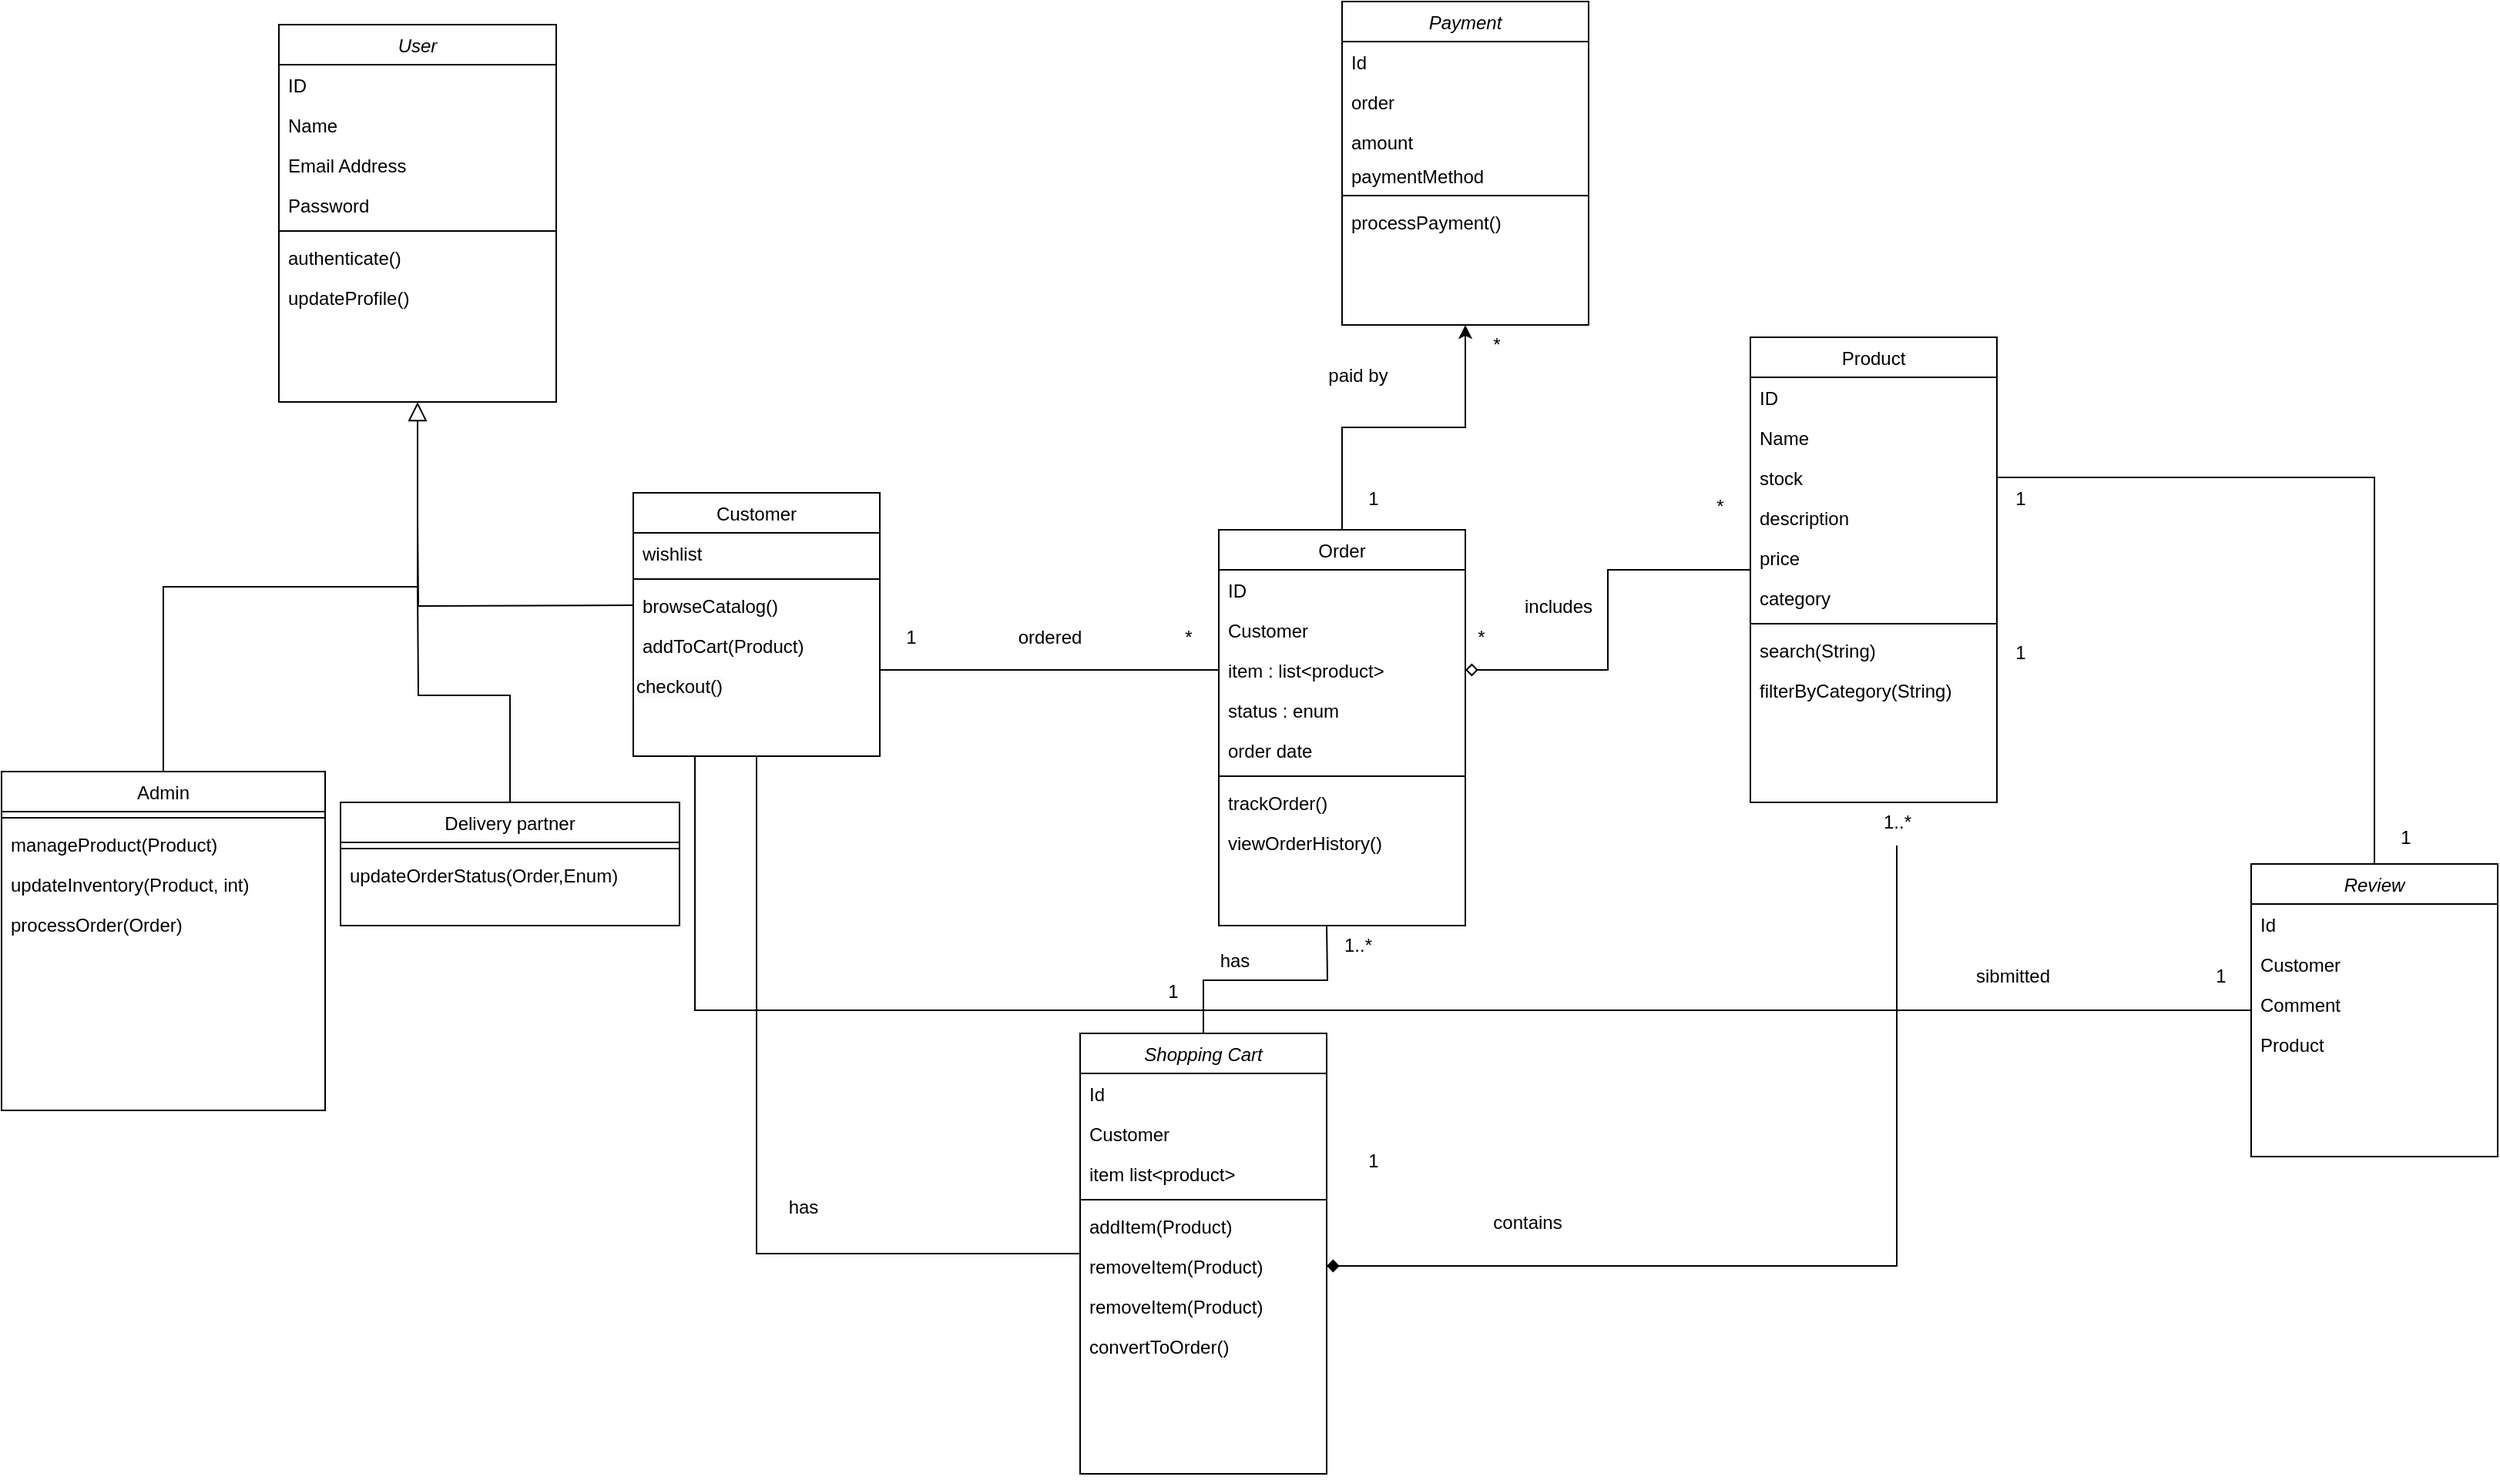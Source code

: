 <mxfile version="26.1.1">
  <diagram id="C5RBs43oDa-KdzZeNtuy" name="Page-1">
    <mxGraphModel dx="1366" dy="2364" grid="1" gridSize="10" guides="1" tooltips="1" connect="1" arrows="1" fold="1" page="1" pageScale="1" pageWidth="1169" pageHeight="1654" math="0" shadow="0">
      <root>
        <mxCell id="WIyWlLk6GJQsqaUBKTNV-0" />
        <mxCell id="WIyWlLk6GJQsqaUBKTNV-1" parent="WIyWlLk6GJQsqaUBKTNV-0" />
        <mxCell id="zkfFHV4jXpPFQw0GAbJ--0" value="User" style="swimlane;fontStyle=2;align=center;verticalAlign=top;childLayout=stackLayout;horizontal=1;startSize=26;horizontalStack=0;resizeParent=1;resizeLast=0;collapsible=1;marginBottom=0;rounded=0;shadow=0;strokeWidth=1;" parent="WIyWlLk6GJQsqaUBKTNV-1" vertex="1">
          <mxGeometry x="190" y="-105" width="180" height="245" as="geometry">
            <mxRectangle x="230" y="140" width="160" height="26" as="alternateBounds" />
          </mxGeometry>
        </mxCell>
        <mxCell id="zkfFHV4jXpPFQw0GAbJ--1" value="ID" style="text;align=left;verticalAlign=top;spacingLeft=4;spacingRight=4;overflow=hidden;rotatable=0;points=[[0,0.5],[1,0.5]];portConstraint=eastwest;" parent="zkfFHV4jXpPFQw0GAbJ--0" vertex="1">
          <mxGeometry y="26" width="180" height="26" as="geometry" />
        </mxCell>
        <mxCell id="zkfFHV4jXpPFQw0GAbJ--2" value="Name" style="text;align=left;verticalAlign=top;spacingLeft=4;spacingRight=4;overflow=hidden;rotatable=0;points=[[0,0.5],[1,0.5]];portConstraint=eastwest;rounded=0;shadow=0;html=0;" parent="zkfFHV4jXpPFQw0GAbJ--0" vertex="1">
          <mxGeometry y="52" width="180" height="26" as="geometry" />
        </mxCell>
        <mxCell id="zkfFHV4jXpPFQw0GAbJ--3" value="Email Address" style="text;align=left;verticalAlign=top;spacingLeft=4;spacingRight=4;overflow=hidden;rotatable=0;points=[[0,0.5],[1,0.5]];portConstraint=eastwest;rounded=0;shadow=0;html=0;" parent="zkfFHV4jXpPFQw0GAbJ--0" vertex="1">
          <mxGeometry y="78" width="180" height="26" as="geometry" />
        </mxCell>
        <mxCell id="zkfFHV4jXpPFQw0GAbJ--5" value="Password" style="text;align=left;verticalAlign=top;spacingLeft=4;spacingRight=4;overflow=hidden;rotatable=0;points=[[0,0.5],[1,0.5]];portConstraint=eastwest;" parent="zkfFHV4jXpPFQw0GAbJ--0" vertex="1">
          <mxGeometry y="104" width="180" height="26" as="geometry" />
        </mxCell>
        <mxCell id="NXjgZV4LSONHhaSfMvP0-121" value="" style="line;strokeWidth=1;fillColor=none;align=left;verticalAlign=middle;spacingTop=-1;spacingLeft=3;spacingRight=3;rotatable=0;labelPosition=right;points=[];portConstraint=eastwest;strokeColor=inherit;" parent="zkfFHV4jXpPFQw0GAbJ--0" vertex="1">
          <mxGeometry y="130" width="180" height="8" as="geometry" />
        </mxCell>
        <mxCell id="NXjgZV4LSONHhaSfMvP0-122" value="authenticate()" style="text;align=left;verticalAlign=top;spacingLeft=4;spacingRight=4;overflow=hidden;rotatable=0;points=[[0,0.5],[1,0.5]];portConstraint=eastwest;" parent="zkfFHV4jXpPFQw0GAbJ--0" vertex="1">
          <mxGeometry y="138" width="180" height="26" as="geometry" />
        </mxCell>
        <mxCell id="NXjgZV4LSONHhaSfMvP0-123" value="updateProfile()" style="text;align=left;verticalAlign=top;spacingLeft=4;spacingRight=4;overflow=hidden;rotatable=0;points=[[0,0.5],[1,0.5]];portConstraint=eastwest;" parent="zkfFHV4jXpPFQw0GAbJ--0" vertex="1">
          <mxGeometry y="164" width="180" height="26" as="geometry" />
        </mxCell>
        <mxCell id="zkfFHV4jXpPFQw0GAbJ--6" value="Admin" style="swimlane;fontStyle=0;align=center;verticalAlign=top;childLayout=stackLayout;horizontal=1;startSize=26;horizontalStack=0;resizeParent=1;resizeLast=0;collapsible=1;marginBottom=0;rounded=0;shadow=0;strokeWidth=1;" parent="WIyWlLk6GJQsqaUBKTNV-1" vertex="1">
          <mxGeometry x="10" y="380" width="210" height="220" as="geometry">
            <mxRectangle x="130" y="380" width="160" height="26" as="alternateBounds" />
          </mxGeometry>
        </mxCell>
        <mxCell id="zkfFHV4jXpPFQw0GAbJ--9" value="" style="line;html=1;strokeWidth=1;align=left;verticalAlign=middle;spacingTop=-1;spacingLeft=3;spacingRight=3;rotatable=0;labelPosition=right;points=[];portConstraint=eastwest;" parent="zkfFHV4jXpPFQw0GAbJ--6" vertex="1">
          <mxGeometry y="26" width="210" height="8" as="geometry" />
        </mxCell>
        <mxCell id="NXjgZV4LSONHhaSfMvP0-136" value="manageProduct(Product)" style="text;align=left;verticalAlign=top;spacingLeft=4;spacingRight=4;overflow=hidden;rotatable=0;points=[[0,0.5],[1,0.5]];portConstraint=eastwest;" parent="zkfFHV4jXpPFQw0GAbJ--6" vertex="1">
          <mxGeometry y="34" width="210" height="26" as="geometry" />
        </mxCell>
        <mxCell id="NXjgZV4LSONHhaSfMvP0-137" value="updateInventory(Product, int)" style="text;align=left;verticalAlign=top;spacingLeft=4;spacingRight=4;overflow=hidden;rotatable=0;points=[[0,0.5],[1,0.5]];portConstraint=eastwest;" parent="zkfFHV4jXpPFQw0GAbJ--6" vertex="1">
          <mxGeometry y="60" width="210" height="26" as="geometry" />
        </mxCell>
        <mxCell id="NXjgZV4LSONHhaSfMvP0-138" value="processOrder(Order)" style="text;align=left;verticalAlign=top;spacingLeft=4;spacingRight=4;overflow=hidden;rotatable=0;points=[[0,0.5],[1,0.5]];portConstraint=eastwest;" parent="zkfFHV4jXpPFQw0GAbJ--6" vertex="1">
          <mxGeometry y="86" width="210" height="26" as="geometry" />
        </mxCell>
        <mxCell id="zkfFHV4jXpPFQw0GAbJ--12" value="" style="endArrow=block;endSize=10;endFill=0;shadow=0;strokeWidth=1;rounded=0;curved=0;edgeStyle=elbowEdgeStyle;elbow=vertical;" parent="WIyWlLk6GJQsqaUBKTNV-1" source="zkfFHV4jXpPFQw0GAbJ--6" target="zkfFHV4jXpPFQw0GAbJ--0" edge="1">
          <mxGeometry width="160" relative="1" as="geometry">
            <mxPoint x="200" y="203" as="sourcePoint" />
            <mxPoint x="200" y="203" as="targetPoint" />
          </mxGeometry>
        </mxCell>
        <mxCell id="NXjgZV4LSONHhaSfMvP0-167" style="edgeStyle=orthogonalEdgeStyle;rounded=0;orthogonalLoop=1;jettySize=auto;html=1;entryX=1;entryY=0.5;entryDx=0;entryDy=0;endArrow=diamond;endFill=0;" parent="WIyWlLk6GJQsqaUBKTNV-1" source="zkfFHV4jXpPFQw0GAbJ--13" target="NXjgZV4LSONHhaSfMvP0-33" edge="1">
          <mxGeometry relative="1" as="geometry" />
        </mxCell>
        <mxCell id="zkfFHV4jXpPFQw0GAbJ--13" value="Product" style="swimlane;fontStyle=0;align=center;verticalAlign=top;childLayout=stackLayout;horizontal=1;startSize=26;horizontalStack=0;resizeParent=1;resizeLast=0;collapsible=1;marginBottom=0;rounded=0;shadow=0;strokeWidth=1;" parent="WIyWlLk6GJQsqaUBKTNV-1" vertex="1">
          <mxGeometry x="1145" y="98" width="160" height="302" as="geometry">
            <mxRectangle x="340" y="380" width="170" height="26" as="alternateBounds" />
          </mxGeometry>
        </mxCell>
        <mxCell id="zkfFHV4jXpPFQw0GAbJ--14" value="ID" style="text;align=left;verticalAlign=top;spacingLeft=4;spacingRight=4;overflow=hidden;rotatable=0;points=[[0,0.5],[1,0.5]];portConstraint=eastwest;" parent="zkfFHV4jXpPFQw0GAbJ--13" vertex="1">
          <mxGeometry y="26" width="160" height="26" as="geometry" />
        </mxCell>
        <mxCell id="zkfFHV4jXpPFQw0GAbJ--15" value="" style="line;html=1;strokeWidth=1;align=left;verticalAlign=middle;spacingTop=-1;spacingLeft=3;spacingRight=3;rotatable=0;labelPosition=right;points=[];portConstraint=eastwest;" parent="zkfFHV4jXpPFQw0GAbJ--13" vertex="1">
          <mxGeometry y="52" width="160" as="geometry" />
        </mxCell>
        <mxCell id="NXjgZV4LSONHhaSfMvP0-23" value="Name" style="text;align=left;verticalAlign=top;spacingLeft=4;spacingRight=4;overflow=hidden;rotatable=0;points=[[0,0.5],[1,0.5]];portConstraint=eastwest;" parent="zkfFHV4jXpPFQw0GAbJ--13" vertex="1">
          <mxGeometry y="52" width="160" height="26" as="geometry" />
        </mxCell>
        <mxCell id="NXjgZV4LSONHhaSfMvP0-24" value="stock" style="text;align=left;verticalAlign=top;spacingLeft=4;spacingRight=4;overflow=hidden;rotatable=0;points=[[0,0.5],[1,0.5]];portConstraint=eastwest;" parent="zkfFHV4jXpPFQw0GAbJ--13" vertex="1">
          <mxGeometry y="78" width="160" height="26" as="geometry" />
        </mxCell>
        <mxCell id="NXjgZV4LSONHhaSfMvP0-25" value="description" style="text;align=left;verticalAlign=top;spacingLeft=4;spacingRight=4;overflow=hidden;rotatable=0;points=[[0,0.5],[1,0.5]];portConstraint=eastwest;" parent="zkfFHV4jXpPFQw0GAbJ--13" vertex="1">
          <mxGeometry y="104" width="160" height="26" as="geometry" />
        </mxCell>
        <mxCell id="NXjgZV4LSONHhaSfMvP0-26" value="price" style="text;align=left;verticalAlign=top;spacingLeft=4;spacingRight=4;overflow=hidden;rotatable=0;points=[[0,0.5],[1,0.5]];portConstraint=eastwest;" parent="zkfFHV4jXpPFQw0GAbJ--13" vertex="1">
          <mxGeometry y="130" width="160" height="26" as="geometry" />
        </mxCell>
        <mxCell id="NXjgZV4LSONHhaSfMvP0-27" value="category" style="text;align=left;verticalAlign=top;spacingLeft=4;spacingRight=4;overflow=hidden;rotatable=0;points=[[0,0.5],[1,0.5]];portConstraint=eastwest;" parent="zkfFHV4jXpPFQw0GAbJ--13" vertex="1">
          <mxGeometry y="156" width="160" height="26" as="geometry" />
        </mxCell>
        <mxCell id="NXjgZV4LSONHhaSfMvP0-132" value="" style="line;strokeWidth=1;fillColor=none;align=left;verticalAlign=middle;spacingTop=-1;spacingLeft=3;spacingRight=3;rotatable=0;labelPosition=right;points=[];portConstraint=eastwest;strokeColor=inherit;" parent="zkfFHV4jXpPFQw0GAbJ--13" vertex="1">
          <mxGeometry y="182" width="160" height="8" as="geometry" />
        </mxCell>
        <mxCell id="NXjgZV4LSONHhaSfMvP0-133" value="search(String)" style="text;align=left;verticalAlign=top;spacingLeft=4;spacingRight=4;overflow=hidden;rotatable=0;points=[[0,0.5],[1,0.5]];portConstraint=eastwest;" parent="zkfFHV4jXpPFQw0GAbJ--13" vertex="1">
          <mxGeometry y="190" width="160" height="26" as="geometry" />
        </mxCell>
        <mxCell id="NXjgZV4LSONHhaSfMvP0-134" value="filterByCategory(String)" style="text;align=left;verticalAlign=top;spacingLeft=4;spacingRight=4;overflow=hidden;rotatable=0;points=[[0,0.5],[1,0.5]];portConstraint=eastwest;" parent="zkfFHV4jXpPFQw0GAbJ--13" vertex="1">
          <mxGeometry y="216" width="160" height="26" as="geometry" />
        </mxCell>
        <mxCell id="zkfFHV4jXpPFQw0GAbJ--17" value="Customer" style="swimlane;fontStyle=0;align=center;verticalAlign=top;childLayout=stackLayout;horizontal=1;startSize=26;horizontalStack=0;resizeParent=1;resizeLast=0;collapsible=1;marginBottom=0;rounded=0;shadow=0;strokeWidth=1;" parent="WIyWlLk6GJQsqaUBKTNV-1" vertex="1">
          <mxGeometry x="420" y="199" width="160" height="171" as="geometry">
            <mxRectangle x="550" y="140" width="160" height="26" as="alternateBounds" />
          </mxGeometry>
        </mxCell>
        <mxCell id="zkfFHV4jXpPFQw0GAbJ--18" value="wishlist" style="text;align=left;verticalAlign=top;spacingLeft=4;spacingRight=4;overflow=hidden;rotatable=0;points=[[0,0.5],[1,0.5]];portConstraint=eastwest;" parent="zkfFHV4jXpPFQw0GAbJ--17" vertex="1">
          <mxGeometry y="26" width="160" height="26" as="geometry" />
        </mxCell>
        <mxCell id="NXjgZV4LSONHhaSfMvP0-84" style="edgeStyle=orthogonalEdgeStyle;rounded=0;orthogonalLoop=1;jettySize=auto;html=1;endArrow=none;startFill=0;" parent="zkfFHV4jXpPFQw0GAbJ--17" edge="1">
          <mxGeometry relative="1" as="geometry">
            <mxPoint x="-140" y="17" as="targetPoint" />
            <mxPoint y="73" as="sourcePoint" />
          </mxGeometry>
        </mxCell>
        <mxCell id="NXjgZV4LSONHhaSfMvP0-144" value="" style="line;strokeWidth=1;fillColor=none;align=left;verticalAlign=middle;spacingTop=-1;spacingLeft=3;spacingRight=3;rotatable=0;labelPosition=right;points=[];portConstraint=eastwest;strokeColor=inherit;" parent="zkfFHV4jXpPFQw0GAbJ--17" vertex="1">
          <mxGeometry y="52" width="160" height="8" as="geometry" />
        </mxCell>
        <mxCell id="NXjgZV4LSONHhaSfMvP0-140" value="browseCatalog()" style="text;align=left;verticalAlign=top;spacingLeft=4;spacingRight=4;overflow=hidden;rotatable=0;points=[[0,0.5],[1,0.5]];portConstraint=eastwest;" parent="zkfFHV4jXpPFQw0GAbJ--17" vertex="1">
          <mxGeometry y="60" width="160" height="26" as="geometry" />
        </mxCell>
        <mxCell id="NXjgZV4LSONHhaSfMvP0-141" value="addToCart(Product)" style="text;align=left;verticalAlign=top;spacingLeft=4;spacingRight=4;overflow=hidden;rotatable=0;points=[[0,0.5],[1,0.5]];portConstraint=eastwest;" parent="zkfFHV4jXpPFQw0GAbJ--17" vertex="1">
          <mxGeometry y="86" width="160" height="26" as="geometry" />
        </mxCell>
        <mxCell id="nrO0u-c901i4LKsWdNcM-0" value="&lt;span style=&quot;color: rgb(0, 0, 0); font-family: Helvetica; font-size: 12px; font-style: normal; font-variant-ligatures: normal; font-variant-caps: normal; font-weight: 400; letter-spacing: normal; orphans: 2; text-align: left; text-indent: 0px; text-transform: none; widows: 2; word-spacing: 0px; -webkit-text-stroke-width: 0px; white-space: nowrap; background-color: rgb(251, 251, 251); text-decoration-thickness: initial; text-decoration-style: initial; text-decoration-color: initial; display: inline !important; float: none;&quot;&gt;checkout()&lt;/span&gt;" style="text;whiteSpace=wrap;html=1;" vertex="1" parent="zkfFHV4jXpPFQw0GAbJ--17">
          <mxGeometry y="112" width="160" height="40" as="geometry" />
        </mxCell>
        <mxCell id="NXjgZV4LSONHhaSfMvP0-93" style="edgeStyle=orthogonalEdgeStyle;rounded=0;orthogonalLoop=1;jettySize=auto;html=1;entryX=0.5;entryY=1;entryDx=0;entryDy=0;endArrow=none;startFill=0;" parent="WIyWlLk6GJQsqaUBKTNV-1" source="NXjgZV4LSONHhaSfMvP0-0" target="zkfFHV4jXpPFQw0GAbJ--17" edge="1">
          <mxGeometry relative="1" as="geometry" />
        </mxCell>
        <mxCell id="NXjgZV4LSONHhaSfMvP0-149" style="edgeStyle=orthogonalEdgeStyle;rounded=0;orthogonalLoop=1;jettySize=auto;html=1;endArrow=none;startFill=0;" parent="WIyWlLk6GJQsqaUBKTNV-1" source="NXjgZV4LSONHhaSfMvP0-0" edge="1">
          <mxGeometry relative="1" as="geometry">
            <mxPoint x="870" y="480" as="targetPoint" />
          </mxGeometry>
        </mxCell>
        <mxCell id="NXjgZV4LSONHhaSfMvP0-0" value="Shopping Cart" style="swimlane;fontStyle=2;align=center;verticalAlign=top;childLayout=stackLayout;horizontal=1;startSize=26;horizontalStack=0;resizeParent=1;resizeLast=0;collapsible=1;marginBottom=0;rounded=0;shadow=0;strokeWidth=1;" parent="WIyWlLk6GJQsqaUBKTNV-1" vertex="1">
          <mxGeometry x="710" y="550" width="160" height="286" as="geometry">
            <mxRectangle x="230" y="140" width="160" height="26" as="alternateBounds" />
          </mxGeometry>
        </mxCell>
        <mxCell id="NXjgZV4LSONHhaSfMvP0-1" value="Id" style="text;align=left;verticalAlign=top;spacingLeft=4;spacingRight=4;overflow=hidden;rotatable=0;points=[[0,0.5],[1,0.5]];portConstraint=eastwest;" parent="NXjgZV4LSONHhaSfMvP0-0" vertex="1">
          <mxGeometry y="26" width="160" height="26" as="geometry" />
        </mxCell>
        <mxCell id="NXjgZV4LSONHhaSfMvP0-2" value="Customer" style="text;align=left;verticalAlign=top;spacingLeft=4;spacingRight=4;overflow=hidden;rotatable=0;points=[[0,0.5],[1,0.5]];portConstraint=eastwest;rounded=0;shadow=0;html=0;" parent="NXjgZV4LSONHhaSfMvP0-0" vertex="1">
          <mxGeometry y="52" width="160" height="26" as="geometry" />
        </mxCell>
        <mxCell id="NXjgZV4LSONHhaSfMvP0-3" value="item list&lt;product&gt;" style="text;align=left;verticalAlign=top;spacingLeft=4;spacingRight=4;overflow=hidden;rotatable=0;points=[[0,0.5],[1,0.5]];portConstraint=eastwest;rounded=0;shadow=0;html=0;" parent="NXjgZV4LSONHhaSfMvP0-0" vertex="1">
          <mxGeometry y="78" width="160" height="26" as="geometry" />
        </mxCell>
        <mxCell id="NXjgZV4LSONHhaSfMvP0-128" value="" style="line;strokeWidth=1;fillColor=none;align=left;verticalAlign=middle;spacingTop=-1;spacingLeft=3;spacingRight=3;rotatable=0;labelPosition=right;points=[];portConstraint=eastwest;strokeColor=inherit;" parent="NXjgZV4LSONHhaSfMvP0-0" vertex="1">
          <mxGeometry y="104" width="160" height="8" as="geometry" />
        </mxCell>
        <mxCell id="NXjgZV4LSONHhaSfMvP0-129" value="addItem(Product)" style="text;align=left;verticalAlign=top;spacingLeft=4;spacingRight=4;overflow=hidden;rotatable=0;points=[[0,0.5],[1,0.5]];portConstraint=eastwest;rounded=0;shadow=0;html=0;" parent="NXjgZV4LSONHhaSfMvP0-0" vertex="1">
          <mxGeometry y="112" width="160" height="26" as="geometry" />
        </mxCell>
        <mxCell id="NXjgZV4LSONHhaSfMvP0-130" value="removeItem(Product)" style="text;align=left;verticalAlign=top;spacingLeft=4;spacingRight=4;overflow=hidden;rotatable=0;points=[[0,0.5],[1,0.5]];portConstraint=eastwest;rounded=0;shadow=0;html=0;" parent="NXjgZV4LSONHhaSfMvP0-0" vertex="1">
          <mxGeometry y="138" width="160" height="26" as="geometry" />
        </mxCell>
        <mxCell id="NXjgZV4LSONHhaSfMvP0-152" value="removeItem(Product)" style="text;align=left;verticalAlign=top;spacingLeft=4;spacingRight=4;overflow=hidden;rotatable=0;points=[[0,0.5],[1,0.5]];portConstraint=eastwest;rounded=0;shadow=0;html=0;" parent="NXjgZV4LSONHhaSfMvP0-0" vertex="1">
          <mxGeometry y="164" width="160" height="26" as="geometry" />
        </mxCell>
        <mxCell id="NXjgZV4LSONHhaSfMvP0-131" value="convertToOrder()" style="text;align=left;verticalAlign=top;spacingLeft=4;spacingRight=4;overflow=hidden;rotatable=0;points=[[0,0.5],[1,0.5]];portConstraint=eastwest;rounded=0;shadow=0;html=0;" parent="NXjgZV4LSONHhaSfMvP0-0" vertex="1">
          <mxGeometry y="190" width="160" height="96" as="geometry" />
        </mxCell>
        <mxCell id="NXjgZV4LSONHhaSfMvP0-6" value="Payment" style="swimlane;fontStyle=2;align=center;verticalAlign=top;childLayout=stackLayout;horizontal=1;startSize=26;horizontalStack=0;resizeParent=1;resizeLast=0;collapsible=1;marginBottom=0;rounded=0;shadow=0;strokeWidth=1;" parent="WIyWlLk6GJQsqaUBKTNV-1" vertex="1">
          <mxGeometry x="880" y="-120" width="160" height="210" as="geometry">
            <mxRectangle x="230" y="140" width="160" height="26" as="alternateBounds" />
          </mxGeometry>
        </mxCell>
        <mxCell id="NXjgZV4LSONHhaSfMvP0-7" value="Id" style="text;align=left;verticalAlign=top;spacingLeft=4;spacingRight=4;overflow=hidden;rotatable=0;points=[[0,0.5],[1,0.5]];portConstraint=eastwest;" parent="NXjgZV4LSONHhaSfMvP0-6" vertex="1">
          <mxGeometry y="26" width="160" height="26" as="geometry" />
        </mxCell>
        <mxCell id="NXjgZV4LSONHhaSfMvP0-8" value="order" style="text;align=left;verticalAlign=top;spacingLeft=4;spacingRight=4;overflow=hidden;rotatable=0;points=[[0,0.5],[1,0.5]];portConstraint=eastwest;rounded=0;shadow=0;html=0;" parent="NXjgZV4LSONHhaSfMvP0-6" vertex="1">
          <mxGeometry y="52" width="160" height="26" as="geometry" />
        </mxCell>
        <mxCell id="NXjgZV4LSONHhaSfMvP0-9" value="amount" style="text;align=left;verticalAlign=top;spacingLeft=4;spacingRight=4;overflow=hidden;rotatable=0;points=[[0,0.5],[1,0.5]];portConstraint=eastwest;rounded=0;shadow=0;html=0;" parent="NXjgZV4LSONHhaSfMvP0-6" vertex="1">
          <mxGeometry y="78" width="160" height="22" as="geometry" />
        </mxCell>
        <mxCell id="NXjgZV4LSONHhaSfMvP0-39" value="paymentMethod" style="text;align=left;verticalAlign=top;spacingLeft=4;spacingRight=4;overflow=hidden;rotatable=0;points=[[0,0.5],[1,0.5]];portConstraint=eastwest;rounded=0;shadow=0;html=0;" parent="NXjgZV4LSONHhaSfMvP0-6" vertex="1">
          <mxGeometry y="100" width="160" height="22" as="geometry" />
        </mxCell>
        <mxCell id="NXjgZV4LSONHhaSfMvP0-125" value="" style="line;strokeWidth=1;fillColor=none;align=left;verticalAlign=middle;spacingTop=-1;spacingLeft=3;spacingRight=3;rotatable=0;labelPosition=right;points=[];portConstraint=eastwest;strokeColor=inherit;" parent="NXjgZV4LSONHhaSfMvP0-6" vertex="1">
          <mxGeometry y="122" width="160" height="8" as="geometry" />
        </mxCell>
        <mxCell id="NXjgZV4LSONHhaSfMvP0-126" value="processPayment()" style="text;align=left;verticalAlign=top;spacingLeft=4;spacingRight=4;overflow=hidden;rotatable=0;points=[[0,0.5],[1,0.5]];portConstraint=eastwest;rounded=0;shadow=0;html=0;" parent="NXjgZV4LSONHhaSfMvP0-6" vertex="1">
          <mxGeometry y="130" width="160" height="22" as="geometry" />
        </mxCell>
        <mxCell id="NXjgZV4LSONHhaSfMvP0-104" style="edgeStyle=orthogonalEdgeStyle;rounded=0;orthogonalLoop=1;jettySize=auto;html=1;endArrow=none;startFill=0;" parent="WIyWlLk6GJQsqaUBKTNV-1" source="NXjgZV4LSONHhaSfMvP0-12" target="NXjgZV4LSONHhaSfMvP0-24" edge="1">
          <mxGeometry relative="1" as="geometry" />
        </mxCell>
        <mxCell id="NXjgZV4LSONHhaSfMvP0-105" style="edgeStyle=orthogonalEdgeStyle;rounded=0;orthogonalLoop=1;jettySize=auto;html=1;entryX=0.25;entryY=1;entryDx=0;entryDy=0;endArrow=none;startFill=0;" parent="WIyWlLk6GJQsqaUBKTNV-1" source="NXjgZV4LSONHhaSfMvP0-12" target="zkfFHV4jXpPFQw0GAbJ--17" edge="1">
          <mxGeometry relative="1" as="geometry" />
        </mxCell>
        <mxCell id="NXjgZV4LSONHhaSfMvP0-12" value="Review" style="swimlane;fontStyle=2;align=center;verticalAlign=top;childLayout=stackLayout;horizontal=1;startSize=26;horizontalStack=0;resizeParent=1;resizeLast=0;collapsible=1;marginBottom=0;rounded=0;shadow=0;strokeWidth=1;" parent="WIyWlLk6GJQsqaUBKTNV-1" vertex="1">
          <mxGeometry x="1470" y="440" width="160" height="190" as="geometry">
            <mxRectangle x="230" y="140" width="160" height="26" as="alternateBounds" />
          </mxGeometry>
        </mxCell>
        <mxCell id="NXjgZV4LSONHhaSfMvP0-13" value="Id" style="text;align=left;verticalAlign=top;spacingLeft=4;spacingRight=4;overflow=hidden;rotatable=0;points=[[0,0.5],[1,0.5]];portConstraint=eastwest;" parent="NXjgZV4LSONHhaSfMvP0-12" vertex="1">
          <mxGeometry y="26" width="160" height="26" as="geometry" />
        </mxCell>
        <mxCell id="NXjgZV4LSONHhaSfMvP0-14" value="Customer" style="text;align=left;verticalAlign=top;spacingLeft=4;spacingRight=4;overflow=hidden;rotatable=0;points=[[0,0.5],[1,0.5]];portConstraint=eastwest;rounded=0;shadow=0;html=0;" parent="NXjgZV4LSONHhaSfMvP0-12" vertex="1">
          <mxGeometry y="52" width="160" height="26" as="geometry" />
        </mxCell>
        <mxCell id="NXjgZV4LSONHhaSfMvP0-38" value="Comment" style="text;align=left;verticalAlign=top;spacingLeft=4;spacingRight=4;overflow=hidden;rotatable=0;points=[[0,0.5],[1,0.5]];portConstraint=eastwest;rounded=0;shadow=0;html=0;" parent="NXjgZV4LSONHhaSfMvP0-12" vertex="1">
          <mxGeometry y="78" width="160" height="26" as="geometry" />
        </mxCell>
        <mxCell id="NXjgZV4LSONHhaSfMvP0-154" value="Product" style="text;align=left;verticalAlign=top;spacingLeft=4;spacingRight=4;overflow=hidden;rotatable=0;points=[[0,0.5],[1,0.5]];portConstraint=eastwest;rounded=0;shadow=0;html=0;" parent="NXjgZV4LSONHhaSfMvP0-12" vertex="1">
          <mxGeometry y="104" width="160" height="26" as="geometry" />
        </mxCell>
        <mxCell id="NXjgZV4LSONHhaSfMvP0-85" style="edgeStyle=orthogonalEdgeStyle;rounded=0;orthogonalLoop=1;jettySize=auto;html=1;endArrow=none;startFill=0;" parent="WIyWlLk6GJQsqaUBKTNV-1" source="NXjgZV4LSONHhaSfMvP0-21" edge="1">
          <mxGeometry relative="1" as="geometry">
            <mxPoint x="280" y="260" as="targetPoint" />
          </mxGeometry>
        </mxCell>
        <mxCell id="NXjgZV4LSONHhaSfMvP0-21" value="Delivery partner" style="swimlane;fontStyle=0;align=center;verticalAlign=top;childLayout=stackLayout;horizontal=1;startSize=26;horizontalStack=0;resizeParent=1;resizeLast=0;collapsible=1;marginBottom=0;rounded=0;shadow=0;strokeWidth=1;" parent="WIyWlLk6GJQsqaUBKTNV-1" vertex="1">
          <mxGeometry x="230" y="400" width="220" height="80" as="geometry">
            <mxRectangle x="130" y="380" width="160" height="26" as="alternateBounds" />
          </mxGeometry>
        </mxCell>
        <mxCell id="NXjgZV4LSONHhaSfMvP0-22" value="" style="line;html=1;strokeWidth=1;align=left;verticalAlign=middle;spacingTop=-1;spacingLeft=3;spacingRight=3;rotatable=0;labelPosition=right;points=[];portConstraint=eastwest;" parent="NXjgZV4LSONHhaSfMvP0-21" vertex="1">
          <mxGeometry y="26" width="220" height="8" as="geometry" />
        </mxCell>
        <mxCell id="NXjgZV4LSONHhaSfMvP0-135" value="updateOrderStatus(Order,Enum)" style="text;align=left;verticalAlign=top;spacingLeft=4;spacingRight=4;overflow=hidden;rotatable=0;points=[[0,0.5],[1,0.5]];portConstraint=eastwest;" parent="NXjgZV4LSONHhaSfMvP0-21" vertex="1">
          <mxGeometry y="34" width="220" height="26" as="geometry" />
        </mxCell>
        <mxCell id="NXjgZV4LSONHhaSfMvP0-164" style="edgeStyle=orthogonalEdgeStyle;rounded=0;orthogonalLoop=1;jettySize=auto;html=1;entryX=0.5;entryY=1;entryDx=0;entryDy=0;" parent="WIyWlLk6GJQsqaUBKTNV-1" source="NXjgZV4LSONHhaSfMvP0-29" target="NXjgZV4LSONHhaSfMvP0-6" edge="1">
          <mxGeometry relative="1" as="geometry" />
        </mxCell>
        <mxCell id="NXjgZV4LSONHhaSfMvP0-29" value="Order" style="swimlane;fontStyle=0;align=center;verticalAlign=top;childLayout=stackLayout;horizontal=1;startSize=26;horizontalStack=0;resizeParent=1;resizeLast=0;collapsible=1;marginBottom=0;rounded=0;shadow=0;strokeWidth=1;" parent="WIyWlLk6GJQsqaUBKTNV-1" vertex="1">
          <mxGeometry x="800" y="223" width="160" height="257" as="geometry">
            <mxRectangle x="340" y="380" width="170" height="26" as="alternateBounds" />
          </mxGeometry>
        </mxCell>
        <mxCell id="NXjgZV4LSONHhaSfMvP0-30" value="ID" style="text;align=left;verticalAlign=top;spacingLeft=4;spacingRight=4;overflow=hidden;rotatable=0;points=[[0,0.5],[1,0.5]];portConstraint=eastwest;" parent="NXjgZV4LSONHhaSfMvP0-29" vertex="1">
          <mxGeometry y="26" width="160" height="26" as="geometry" />
        </mxCell>
        <mxCell id="NXjgZV4LSONHhaSfMvP0-31" value="" style="line;html=1;strokeWidth=1;align=left;verticalAlign=middle;spacingTop=-1;spacingLeft=3;spacingRight=3;rotatable=0;labelPosition=right;points=[];portConstraint=eastwest;" parent="NXjgZV4LSONHhaSfMvP0-29" vertex="1">
          <mxGeometry y="52" width="160" as="geometry" />
        </mxCell>
        <mxCell id="NXjgZV4LSONHhaSfMvP0-32" value="Customer" style="text;align=left;verticalAlign=top;spacingLeft=4;spacingRight=4;overflow=hidden;rotatable=0;points=[[0,0.5],[1,0.5]];portConstraint=eastwest;" parent="NXjgZV4LSONHhaSfMvP0-29" vertex="1">
          <mxGeometry y="52" width="160" height="26" as="geometry" />
        </mxCell>
        <mxCell id="NXjgZV4LSONHhaSfMvP0-33" value="item : list&lt;product&gt;" style="text;align=left;verticalAlign=top;spacingLeft=4;spacingRight=4;overflow=hidden;rotatable=0;points=[[0,0.5],[1,0.5]];portConstraint=eastwest;" parent="NXjgZV4LSONHhaSfMvP0-29" vertex="1">
          <mxGeometry y="78" width="160" height="26" as="geometry" />
        </mxCell>
        <mxCell id="NXjgZV4LSONHhaSfMvP0-34" value="status : enum" style="text;align=left;verticalAlign=top;spacingLeft=4;spacingRight=4;overflow=hidden;rotatable=0;points=[[0,0.5],[1,0.5]];portConstraint=eastwest;" parent="NXjgZV4LSONHhaSfMvP0-29" vertex="1">
          <mxGeometry y="104" width="160" height="26" as="geometry" />
        </mxCell>
        <mxCell id="NXjgZV4LSONHhaSfMvP0-35" value="order date" style="text;align=left;verticalAlign=top;spacingLeft=4;spacingRight=4;overflow=hidden;rotatable=0;points=[[0,0.5],[1,0.5]];portConstraint=eastwest;" parent="NXjgZV4LSONHhaSfMvP0-29" vertex="1">
          <mxGeometry y="130" width="160" height="26" as="geometry" />
        </mxCell>
        <mxCell id="NXjgZV4LSONHhaSfMvP0-108" value="" style="line;strokeWidth=1;fillColor=none;align=left;verticalAlign=middle;spacingTop=-1;spacingLeft=3;spacingRight=3;rotatable=0;labelPosition=right;points=[];portConstraint=eastwest;strokeColor=inherit;" parent="NXjgZV4LSONHhaSfMvP0-29" vertex="1">
          <mxGeometry y="156" width="160" height="8" as="geometry" />
        </mxCell>
        <mxCell id="NXjgZV4LSONHhaSfMvP0-109" value="trackOrder()" style="text;align=left;verticalAlign=top;spacingLeft=4;spacingRight=4;overflow=hidden;rotatable=0;points=[[0,0.5],[1,0.5]];portConstraint=eastwest;" parent="NXjgZV4LSONHhaSfMvP0-29" vertex="1">
          <mxGeometry y="164" width="160" height="26" as="geometry" />
        </mxCell>
        <mxCell id="NXjgZV4LSONHhaSfMvP0-110" value="viewOrderHistory()" style="text;align=left;verticalAlign=top;spacingLeft=4;spacingRight=4;overflow=hidden;rotatable=0;points=[[0,0.5],[1,0.5]];portConstraint=eastwest;" parent="NXjgZV4LSONHhaSfMvP0-29" vertex="1">
          <mxGeometry y="190" width="160" height="26" as="geometry" />
        </mxCell>
        <mxCell id="NXjgZV4LSONHhaSfMvP0-87" style="edgeStyle=orthogonalEdgeStyle;rounded=0;orthogonalLoop=1;jettySize=auto;html=1;entryX=0.938;entryY=0.692;entryDx=0;entryDy=0;entryPerimeter=0;endArrow=none;startFill=0;" parent="WIyWlLk6GJQsqaUBKTNV-1" source="NXjgZV4LSONHhaSfMvP0-33" edge="1">
          <mxGeometry relative="1" as="geometry">
            <mxPoint x="580.08" y="313.992" as="targetPoint" />
          </mxGeometry>
        </mxCell>
        <mxCell id="NXjgZV4LSONHhaSfMvP0-88" value="1" style="text;html=1;align=center;verticalAlign=middle;resizable=0;points=[];autosize=1;strokeColor=none;fillColor=none;" parent="WIyWlLk6GJQsqaUBKTNV-1" vertex="1">
          <mxGeometry x="585" y="278" width="30" height="30" as="geometry" />
        </mxCell>
        <mxCell id="NXjgZV4LSONHhaSfMvP0-89" value="*" style="text;html=1;align=center;verticalAlign=middle;resizable=0;points=[];autosize=1;strokeColor=none;fillColor=none;" parent="WIyWlLk6GJQsqaUBKTNV-1" vertex="1">
          <mxGeometry x="765" y="278" width="30" height="30" as="geometry" />
        </mxCell>
        <mxCell id="NXjgZV4LSONHhaSfMvP0-91" value="*" style="text;html=1;align=center;verticalAlign=middle;resizable=0;points=[];autosize=1;strokeColor=none;fillColor=none;" parent="WIyWlLk6GJQsqaUBKTNV-1" vertex="1">
          <mxGeometry x="955" y="278" width="30" height="30" as="geometry" />
        </mxCell>
        <mxCell id="NXjgZV4LSONHhaSfMvP0-92" value="*" style="text;html=1;align=center;verticalAlign=middle;resizable=0;points=[];autosize=1;strokeColor=none;fillColor=none;" parent="WIyWlLk6GJQsqaUBKTNV-1" vertex="1">
          <mxGeometry x="1110" y="193" width="30" height="30" as="geometry" />
        </mxCell>
        <mxCell id="NXjgZV4LSONHhaSfMvP0-98" value="1" style="text;html=1;align=center;verticalAlign=middle;resizable=0;points=[];autosize=1;strokeColor=none;fillColor=none;" parent="WIyWlLk6GJQsqaUBKTNV-1" vertex="1">
          <mxGeometry x="1305" y="188" width="30" height="30" as="geometry" />
        </mxCell>
        <mxCell id="NXjgZV4LSONHhaSfMvP0-99" value="1" style="text;html=1;align=center;verticalAlign=middle;resizable=0;points=[];autosize=1;strokeColor=none;fillColor=none;" parent="WIyWlLk6GJQsqaUBKTNV-1" vertex="1">
          <mxGeometry x="1305" y="288" width="30" height="30" as="geometry" />
        </mxCell>
        <mxCell id="NXjgZV4LSONHhaSfMvP0-106" value="1" style="text;html=1;align=center;verticalAlign=middle;resizable=0;points=[];autosize=1;strokeColor=none;fillColor=none;" parent="WIyWlLk6GJQsqaUBKTNV-1" vertex="1">
          <mxGeometry x="1435" y="498" width="30" height="30" as="geometry" />
        </mxCell>
        <mxCell id="NXjgZV4LSONHhaSfMvP0-145" value="1" style="text;html=1;align=center;verticalAlign=middle;resizable=0;points=[];autosize=1;strokeColor=none;fillColor=none;" parent="WIyWlLk6GJQsqaUBKTNV-1" vertex="1">
          <mxGeometry x="885" y="188" width="30" height="30" as="geometry" />
        </mxCell>
        <mxCell id="NXjgZV4LSONHhaSfMvP0-146" value="*" style="text;html=1;align=center;verticalAlign=middle;resizable=0;points=[];autosize=1;strokeColor=none;fillColor=none;" parent="WIyWlLk6GJQsqaUBKTNV-1" vertex="1">
          <mxGeometry x="965" y="88" width="30" height="30" as="geometry" />
        </mxCell>
        <mxCell id="NXjgZV4LSONHhaSfMvP0-147" value="1" style="text;html=1;align=center;verticalAlign=middle;resizable=0;points=[];autosize=1;strokeColor=none;fillColor=none;" parent="WIyWlLk6GJQsqaUBKTNV-1" vertex="1">
          <mxGeometry x="885" y="618" width="30" height="30" as="geometry" />
        </mxCell>
        <mxCell id="NXjgZV4LSONHhaSfMvP0-171" style="edgeStyle=orthogonalEdgeStyle;rounded=0;orthogonalLoop=1;jettySize=auto;html=1;endArrow=diamond;endFill=1;" parent="WIyWlLk6GJQsqaUBKTNV-1" source="NXjgZV4LSONHhaSfMvP0-148" target="NXjgZV4LSONHhaSfMvP0-130" edge="1">
          <mxGeometry relative="1" as="geometry" />
        </mxCell>
        <mxCell id="NXjgZV4LSONHhaSfMvP0-148" value="1..*" style="text;html=1;align=center;verticalAlign=middle;resizable=0;points=[];autosize=1;strokeColor=none;fillColor=none;" parent="WIyWlLk6GJQsqaUBKTNV-1" vertex="1">
          <mxGeometry x="1220" y="398" width="40" height="30" as="geometry" />
        </mxCell>
        <mxCell id="NXjgZV4LSONHhaSfMvP0-150" value="1" style="text;html=1;align=center;verticalAlign=middle;resizable=0;points=[];autosize=1;strokeColor=none;fillColor=none;" parent="WIyWlLk6GJQsqaUBKTNV-1" vertex="1">
          <mxGeometry x="755" y="508" width="30" height="30" as="geometry" />
        </mxCell>
        <mxCell id="NXjgZV4LSONHhaSfMvP0-151" value="1..*" style="text;html=1;align=center;verticalAlign=middle;resizable=0;points=[];autosize=1;strokeColor=none;fillColor=none;" parent="WIyWlLk6GJQsqaUBKTNV-1" vertex="1">
          <mxGeometry x="870" y="478" width="40" height="30" as="geometry" />
        </mxCell>
        <mxCell id="NXjgZV4LSONHhaSfMvP0-153" value="1" style="text;html=1;align=center;verticalAlign=middle;resizable=0;points=[];autosize=1;strokeColor=none;fillColor=none;" parent="WIyWlLk6GJQsqaUBKTNV-1" vertex="1">
          <mxGeometry x="1555" y="408" width="30" height="30" as="geometry" />
        </mxCell>
        <mxCell id="NXjgZV4LSONHhaSfMvP0-155" value="contains" style="text;html=1;align=center;verticalAlign=middle;resizable=0;points=[];autosize=1;strokeColor=none;fillColor=none;" parent="WIyWlLk6GJQsqaUBKTNV-1" vertex="1">
          <mxGeometry x="965" y="658" width="70" height="30" as="geometry" />
        </mxCell>
        <mxCell id="NXjgZV4LSONHhaSfMvP0-156" value="has" style="text;html=1;align=center;verticalAlign=middle;resizable=0;points=[];autosize=1;strokeColor=none;fillColor=none;" parent="WIyWlLk6GJQsqaUBKTNV-1" vertex="1">
          <mxGeometry x="510" y="648" width="40" height="30" as="geometry" />
        </mxCell>
        <mxCell id="NXjgZV4LSONHhaSfMvP0-157" value="has" style="text;html=1;align=center;verticalAlign=middle;resizable=0;points=[];autosize=1;strokeColor=none;fillColor=none;" parent="WIyWlLk6GJQsqaUBKTNV-1" vertex="1">
          <mxGeometry x="790" y="488" width="40" height="30" as="geometry" />
        </mxCell>
        <mxCell id="NXjgZV4LSONHhaSfMvP0-158" value="includes" style="text;html=1;align=center;verticalAlign=middle;resizable=0;points=[];autosize=1;strokeColor=none;fillColor=none;" parent="WIyWlLk6GJQsqaUBKTNV-1" vertex="1">
          <mxGeometry x="985" y="258" width="70" height="30" as="geometry" />
        </mxCell>
        <mxCell id="NXjgZV4LSONHhaSfMvP0-159" value="paid by" style="text;html=1;align=center;verticalAlign=middle;resizable=0;points=[];autosize=1;strokeColor=none;fillColor=none;" parent="WIyWlLk6GJQsqaUBKTNV-1" vertex="1">
          <mxGeometry x="860" y="108" width="60" height="30" as="geometry" />
        </mxCell>
        <mxCell id="NXjgZV4LSONHhaSfMvP0-160" value="ordered" style="text;html=1;align=center;verticalAlign=middle;resizable=0;points=[];autosize=1;strokeColor=none;fillColor=none;" parent="WIyWlLk6GJQsqaUBKTNV-1" vertex="1">
          <mxGeometry x="660" y="278" width="60" height="30" as="geometry" />
        </mxCell>
        <mxCell id="NXjgZV4LSONHhaSfMvP0-163" value="sibmitted" style="text;html=1;align=center;verticalAlign=middle;resizable=0;points=[];autosize=1;strokeColor=none;fillColor=none;" parent="WIyWlLk6GJQsqaUBKTNV-1" vertex="1">
          <mxGeometry x="1280" y="498" width="70" height="30" as="geometry" />
        </mxCell>
      </root>
    </mxGraphModel>
  </diagram>
</mxfile>
